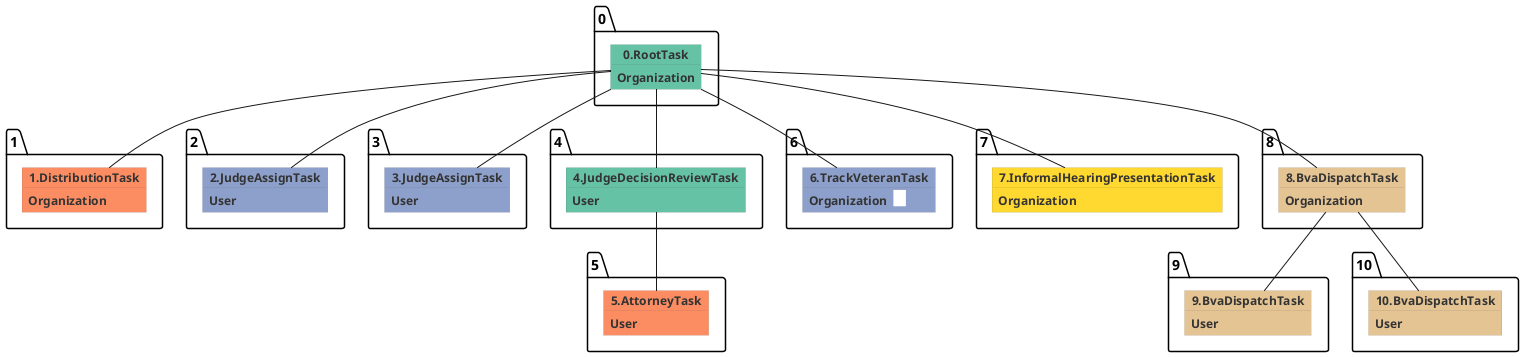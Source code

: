 @startuml
skinparam {
  ObjectBorderColor #555
  ObjectBorderThickness 0
  ObjectFontStyle bold
  ObjectFontSize 14
  ObjectAttributeFontColor #333
  ObjectAttributeFontSize 12
}
  object 0.RootTask #66c2a5 {
Organization
}
  object 1.DistributionTask #fc8d62 {
Organization
}
  object 2.JudgeAssignTask #8da0cb {
User
}
  object 3.JudgeAssignTask #8da0cb {
User
}
  object 4.JudgeDecisionReviewTask #66c2a5 {
User
}
  object 5.AttorneyTask #fc8d62 {
User
}
  object 6.TrackVeteranTask #8da0cb {
Organization  <back:white>    </back>
}
  object 7.InformalHearingPresentationTask #ffd92f {
Organization
}
  object 8.BvaDispatchTask #e5c494 {
Organization
}
  object 9.BvaDispatchTask #e5c494 {
User
}
  object 10.BvaDispatchTask #e5c494 {
User
}
0.RootTask -- 1.DistributionTask
0.RootTask -- 2.JudgeAssignTask
0.RootTask -- 3.JudgeAssignTask
0.RootTask -- 4.JudgeDecisionReviewTask
4.JudgeDecisionReviewTask -- 5.AttorneyTask
0.RootTask -- 6.TrackVeteranTask
0.RootTask -- 7.InformalHearingPresentationTask
0.RootTask -- 8.BvaDispatchTask
8.BvaDispatchTask -- 9.BvaDispatchTask
8.BvaDispatchTask -- 10.BvaDispatchTask
@enduml

